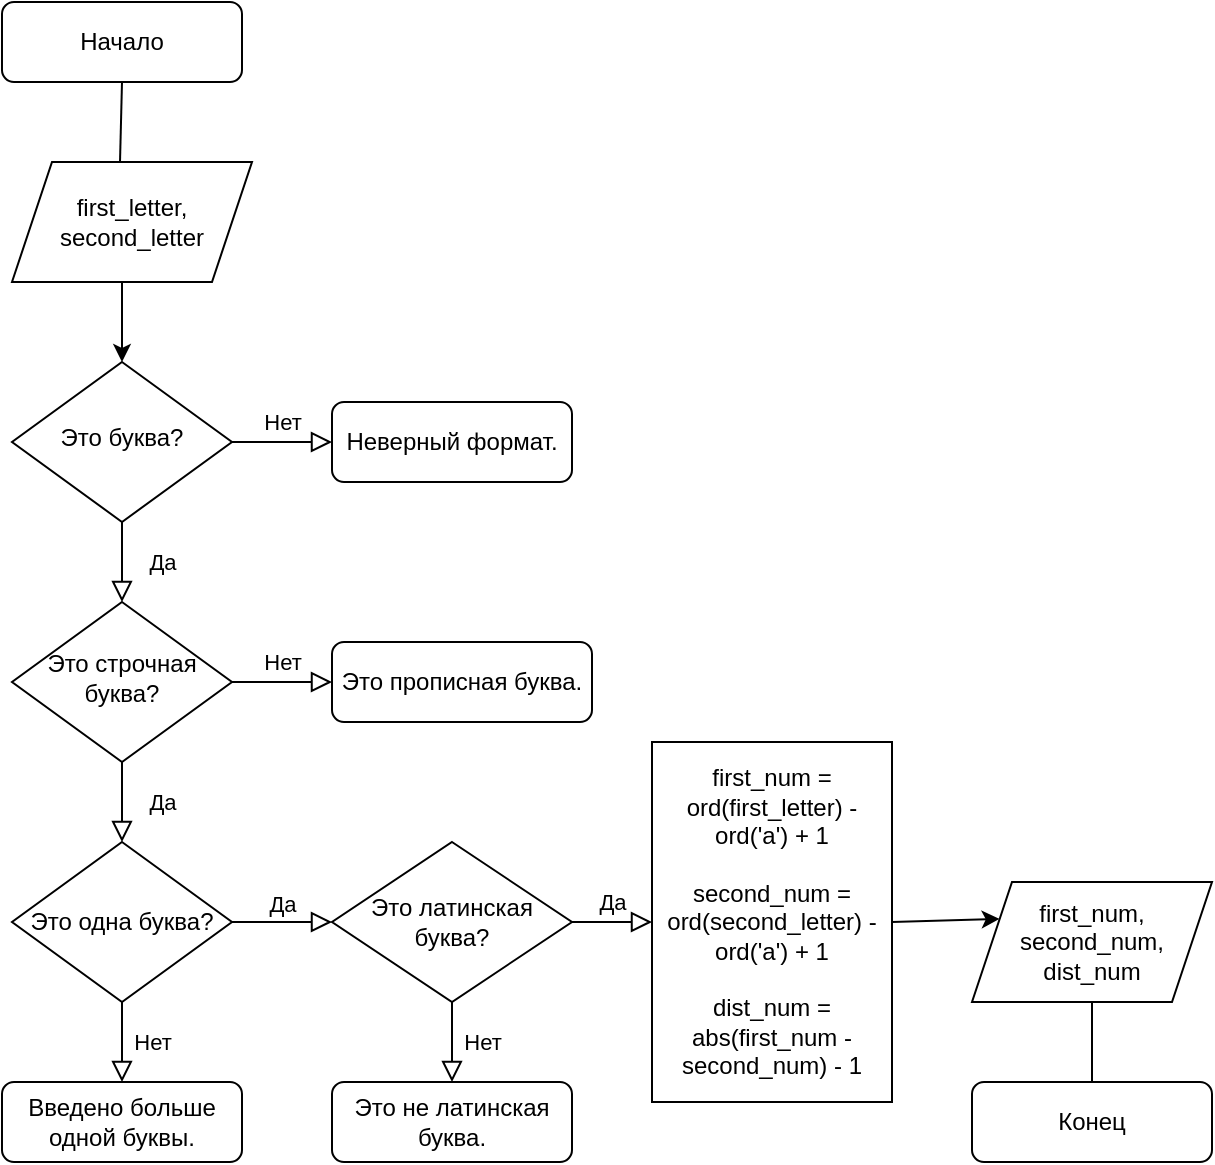 <mxfile version="20.2.3" type="device" pages="4"><diagram id="C5RBs43oDa-KdzZeNtuy" name="ex_4"><mxGraphModel dx="1038" dy="649" grid="1" gridSize="10" guides="1" tooltips="1" connect="1" arrows="1" fold="1" page="1" pageScale="1" pageWidth="827" pageHeight="1169" math="0" shadow="0"><root><mxCell id="WIyWlLk6GJQsqaUBKTNV-0"/><mxCell id="WIyWlLk6GJQsqaUBKTNV-1" parent="WIyWlLk6GJQsqaUBKTNV-0"/><mxCell id="WIyWlLk6GJQsqaUBKTNV-3" value="Начало" style="rounded=1;whiteSpace=wrap;html=1;fontSize=12;glass=0;strokeWidth=1;shadow=0;" parent="WIyWlLk6GJQsqaUBKTNV-1" vertex="1"><mxGeometry x="155" y="20" width="120" height="40" as="geometry"/></mxCell><mxCell id="WIyWlLk6GJQsqaUBKTNV-4" value="Да" style="rounded=0;html=1;jettySize=auto;orthogonalLoop=1;fontSize=11;endArrow=block;endFill=0;endSize=8;strokeWidth=1;shadow=0;labelBackgroundColor=none;edgeStyle=orthogonalEdgeStyle;" parent="WIyWlLk6GJQsqaUBKTNV-1" source="WIyWlLk6GJQsqaUBKTNV-6" target="WIyWlLk6GJQsqaUBKTNV-10" edge="1"><mxGeometry y="20" relative="1" as="geometry"><mxPoint as="offset"/></mxGeometry></mxCell><mxCell id="WIyWlLk6GJQsqaUBKTNV-5" value="Нет" style="edgeStyle=orthogonalEdgeStyle;rounded=0;html=1;jettySize=auto;orthogonalLoop=1;fontSize=11;endArrow=block;endFill=0;endSize=8;strokeWidth=1;shadow=0;labelBackgroundColor=none;" parent="WIyWlLk6GJQsqaUBKTNV-1" source="WIyWlLk6GJQsqaUBKTNV-6" target="WIyWlLk6GJQsqaUBKTNV-7" edge="1"><mxGeometry y="10" relative="1" as="geometry"><mxPoint as="offset"/></mxGeometry></mxCell><mxCell id="WIyWlLk6GJQsqaUBKTNV-6" value="Это буква?" style="rhombus;whiteSpace=wrap;html=1;shadow=0;fontFamily=Helvetica;fontSize=12;align=center;strokeWidth=1;spacing=6;spacingTop=-4;" parent="WIyWlLk6GJQsqaUBKTNV-1" vertex="1"><mxGeometry x="160" y="200" width="110" height="80" as="geometry"/></mxCell><mxCell id="WIyWlLk6GJQsqaUBKTNV-7" value="Неверный формат." style="rounded=1;whiteSpace=wrap;html=1;fontSize=12;glass=0;strokeWidth=1;shadow=0;" parent="WIyWlLk6GJQsqaUBKTNV-1" vertex="1"><mxGeometry x="320" y="220" width="120" height="40" as="geometry"/></mxCell><mxCell id="WIyWlLk6GJQsqaUBKTNV-8" value="Нет" style="rounded=0;html=1;jettySize=auto;orthogonalLoop=1;fontSize=11;endArrow=block;endFill=0;endSize=8;strokeWidth=1;shadow=0;labelBackgroundColor=none;edgeStyle=orthogonalEdgeStyle;exitX=0.5;exitY=1;exitDx=0;exitDy=0;" parent="WIyWlLk6GJQsqaUBKTNV-1" source="4uCrfu8jFjN3bp56t5p_-3" target="WIyWlLk6GJQsqaUBKTNV-11" edge="1"><mxGeometry y="15" relative="1" as="geometry"><mxPoint as="offset"/><mxPoint x="210" y="540" as="sourcePoint"/></mxGeometry></mxCell><mxCell id="WIyWlLk6GJQsqaUBKTNV-9" value="Нет" style="edgeStyle=orthogonalEdgeStyle;rounded=0;html=1;jettySize=auto;orthogonalLoop=1;fontSize=11;endArrow=block;endFill=0;endSize=8;strokeWidth=1;shadow=0;labelBackgroundColor=none;" parent="WIyWlLk6GJQsqaUBKTNV-1" source="WIyWlLk6GJQsqaUBKTNV-10" target="WIyWlLk6GJQsqaUBKTNV-12" edge="1"><mxGeometry y="10" relative="1" as="geometry"><mxPoint as="offset"/></mxGeometry></mxCell><mxCell id="WIyWlLk6GJQsqaUBKTNV-10" value="Это строчная буква?" style="rhombus;whiteSpace=wrap;html=1;shadow=0;fontFamily=Helvetica;fontSize=12;align=center;strokeWidth=1;spacing=6;spacingTop=-4;" parent="WIyWlLk6GJQsqaUBKTNV-1" vertex="1"><mxGeometry x="160" y="320" width="110" height="80" as="geometry"/></mxCell><mxCell id="WIyWlLk6GJQsqaUBKTNV-11" value="Введено больше одной буквы." style="rounded=1;whiteSpace=wrap;html=1;fontSize=12;glass=0;strokeWidth=1;shadow=0;" parent="WIyWlLk6GJQsqaUBKTNV-1" vertex="1"><mxGeometry x="155" y="560" width="120" height="40" as="geometry"/></mxCell><mxCell id="WIyWlLk6GJQsqaUBKTNV-12" value="Это прописная буква." style="rounded=1;whiteSpace=wrap;html=1;fontSize=12;glass=0;strokeWidth=1;shadow=0;" parent="WIyWlLk6GJQsqaUBKTNV-1" vertex="1"><mxGeometry x="320" y="340" width="130" height="40" as="geometry"/></mxCell><mxCell id="4uCrfu8jFjN3bp56t5p_-0" value="first_letter,&lt;br&gt;second_letter" style="shape=parallelogram;perimeter=parallelogramPerimeter;whiteSpace=wrap;html=1;fixedSize=1;" vertex="1" parent="WIyWlLk6GJQsqaUBKTNV-1"><mxGeometry x="160" y="100" width="120" height="60" as="geometry"/></mxCell><mxCell id="4uCrfu8jFjN3bp56t5p_-3" value="Это одна буква?" style="rhombus;whiteSpace=wrap;html=1;" vertex="1" parent="WIyWlLk6GJQsqaUBKTNV-1"><mxGeometry x="160" y="440" width="110" height="80" as="geometry"/></mxCell><mxCell id="4uCrfu8jFjN3bp56t5p_-5" value="Да" style="rounded=0;html=1;jettySize=auto;orthogonalLoop=1;fontSize=11;endArrow=block;endFill=0;endSize=8;strokeWidth=1;shadow=0;labelBackgroundColor=none;edgeStyle=orthogonalEdgeStyle;exitX=0.5;exitY=1;exitDx=0;exitDy=0;entryX=0.5;entryY=0;entryDx=0;entryDy=0;" edge="1" parent="WIyWlLk6GJQsqaUBKTNV-1" source="WIyWlLk6GJQsqaUBKTNV-10" target="4uCrfu8jFjN3bp56t5p_-3"><mxGeometry y="20" relative="1" as="geometry"><mxPoint as="offset"/><mxPoint x="225" y="290" as="sourcePoint"/><mxPoint x="225" y="330" as="targetPoint"/></mxGeometry></mxCell><mxCell id="4uCrfu8jFjN3bp56t5p_-6" value="Да" style="edgeStyle=orthogonalEdgeStyle;rounded=0;html=1;jettySize=auto;orthogonalLoop=1;fontSize=11;endArrow=block;endFill=0;endSize=8;strokeWidth=1;shadow=0;labelBackgroundColor=none;exitX=1;exitY=0.5;exitDx=0;exitDy=0;" edge="1" parent="WIyWlLk6GJQsqaUBKTNV-1" source="4uCrfu8jFjN3bp56t5p_-3"><mxGeometry y="10" relative="1" as="geometry"><mxPoint as="offset"/><mxPoint x="280" y="370" as="sourcePoint"/><mxPoint x="320" y="480" as="targetPoint"/></mxGeometry></mxCell><mxCell id="4uCrfu8jFjN3bp56t5p_-7" value="first_num = ord(first_letter) - ord('a') + 1&lt;br&gt;&amp;nbsp; &amp;nbsp; &amp;nbsp; &amp;nbsp; &amp;nbsp; &amp;nbsp; &amp;nbsp; &amp;nbsp; second_num = ord(second_letter) - ord('a') + 1&lt;br&gt;&lt;br&gt;dist_num = abs(first_num - second_num) - 1" style="rounded=0;whiteSpace=wrap;html=1;" vertex="1" parent="WIyWlLk6GJQsqaUBKTNV-1"><mxGeometry x="480" y="390" width="120" height="180" as="geometry"/></mxCell><mxCell id="4uCrfu8jFjN3bp56t5p_-8" value="Это латинская буква?" style="rhombus;whiteSpace=wrap;html=1;" vertex="1" parent="WIyWlLk6GJQsqaUBKTNV-1"><mxGeometry x="320" y="440" width="120" height="80" as="geometry"/></mxCell><mxCell id="4uCrfu8jFjN3bp56t5p_-9" value="Нет" style="rounded=0;html=1;jettySize=auto;orthogonalLoop=1;fontSize=11;endArrow=block;endFill=0;endSize=8;strokeWidth=1;shadow=0;labelBackgroundColor=none;edgeStyle=orthogonalEdgeStyle;exitX=0.5;exitY=1;exitDx=0;exitDy=0;" edge="1" parent="WIyWlLk6GJQsqaUBKTNV-1" source="4uCrfu8jFjN3bp56t5p_-8"><mxGeometry y="15" relative="1" as="geometry"><mxPoint as="offset"/><mxPoint x="225" y="530" as="sourcePoint"/><mxPoint x="380" y="560" as="targetPoint"/></mxGeometry></mxCell><mxCell id="4uCrfu8jFjN3bp56t5p_-10" value="Это не латинская буква." style="rounded=1;whiteSpace=wrap;html=1;fontSize=12;glass=0;strokeWidth=1;shadow=0;" vertex="1" parent="WIyWlLk6GJQsqaUBKTNV-1"><mxGeometry x="320" y="560" width="120" height="40" as="geometry"/></mxCell><mxCell id="4uCrfu8jFjN3bp56t5p_-11" value="Да" style="edgeStyle=orthogonalEdgeStyle;rounded=0;html=1;jettySize=auto;orthogonalLoop=1;fontSize=11;endArrow=block;endFill=0;endSize=8;strokeWidth=1;shadow=0;labelBackgroundColor=none;exitX=1;exitY=0.5;exitDx=0;exitDy=0;entryX=0;entryY=0.5;entryDx=0;entryDy=0;" edge="1" parent="WIyWlLk6GJQsqaUBKTNV-1" source="4uCrfu8jFjN3bp56t5p_-8" target="4uCrfu8jFjN3bp56t5p_-7"><mxGeometry y="10" relative="1" as="geometry"><mxPoint as="offset"/><mxPoint x="280" y="490" as="sourcePoint"/><mxPoint x="330" y="490" as="targetPoint"/></mxGeometry></mxCell><mxCell id="4uCrfu8jFjN3bp56t5p_-12" value="first_num, second_num,&lt;br&gt;dist_num" style="shape=parallelogram;perimeter=parallelogramPerimeter;whiteSpace=wrap;html=1;fixedSize=1;" vertex="1" parent="WIyWlLk6GJQsqaUBKTNV-1"><mxGeometry x="640" y="460" width="120" height="60" as="geometry"/></mxCell><mxCell id="4uCrfu8jFjN3bp56t5p_-13" value="" style="endArrow=classic;html=1;rounded=0;exitX=1;exitY=0.5;exitDx=0;exitDy=0;entryX=0;entryY=0.25;entryDx=0;entryDy=0;" edge="1" parent="WIyWlLk6GJQsqaUBKTNV-1" source="4uCrfu8jFjN3bp56t5p_-7" target="4uCrfu8jFjN3bp56t5p_-12"><mxGeometry width="50" height="50" relative="1" as="geometry"><mxPoint x="390" y="340" as="sourcePoint"/><mxPoint x="440" y="290" as="targetPoint"/></mxGeometry></mxCell><mxCell id="4uCrfu8jFjN3bp56t5p_-14" value="Конец" style="rounded=1;whiteSpace=wrap;html=1;" vertex="1" parent="WIyWlLk6GJQsqaUBKTNV-1"><mxGeometry x="640" y="560" width="120" height="40" as="geometry"/></mxCell><mxCell id="4uCrfu8jFjN3bp56t5p_-17" value="" style="endArrow=none;html=1;rounded=0;entryX=0.5;entryY=1;entryDx=0;entryDy=0;" edge="1" parent="WIyWlLk6GJQsqaUBKTNV-1" source="4uCrfu8jFjN3bp56t5p_-14" target="4uCrfu8jFjN3bp56t5p_-12"><mxGeometry width="50" height="50" relative="1" as="geometry"><mxPoint x="700" y="360" as="sourcePoint"/><mxPoint x="440" y="290" as="targetPoint"/></mxGeometry></mxCell><mxCell id="4uCrfu8jFjN3bp56t5p_-20" value="" style="endArrow=none;html=1;rounded=0;entryX=0.5;entryY=1;entryDx=0;entryDy=0;exitX=0.45;exitY=0;exitDx=0;exitDy=0;exitPerimeter=0;" edge="1" parent="WIyWlLk6GJQsqaUBKTNV-1" source="4uCrfu8jFjN3bp56t5p_-0" target="WIyWlLk6GJQsqaUBKTNV-3"><mxGeometry width="50" height="50" relative="1" as="geometry"><mxPoint x="210" y="100" as="sourcePoint"/><mxPoint x="440" y="270" as="targetPoint"/></mxGeometry></mxCell><mxCell id="zaW9KpbAUwuk3HVFh_DH-0" value="" style="endArrow=classic;html=1;rounded=0;entryX=0.5;entryY=0;entryDx=0;entryDy=0;" edge="1" parent="WIyWlLk6GJQsqaUBKTNV-1" target="WIyWlLk6GJQsqaUBKTNV-6"><mxGeometry width="50" height="50" relative="1" as="geometry"><mxPoint x="215" y="160" as="sourcePoint"/><mxPoint x="440" y="270" as="targetPoint"/></mxGeometry></mxCell></root></mxGraphModel></diagram><diagram id="iiDLKP-xwGskPPHnh_US" name="ex_5"><mxGraphModel dx="1038" dy="649" grid="1" gridSize="10" guides="1" tooltips="1" connect="1" arrows="1" fold="1" page="1" pageScale="1" pageWidth="827" pageHeight="1169" math="0" shadow="0"><root><mxCell id="0"/><mxCell id="1" parent="0"/><mxCell id="eA4qs_m6wCgcgXpE63TD-1" value="Начало" style="rounded=1;whiteSpace=wrap;html=1;" vertex="1" parent="1"><mxGeometry x="340" y="10" width="120" height="40" as="geometry"/></mxCell><mxCell id="eA4qs_m6wCgcgXpE63TD-2" value="letter_num" style="shape=parallelogram;perimeter=parallelogramPerimeter;whiteSpace=wrap;html=1;fixedSize=1;" vertex="1" parent="1"><mxGeometry x="340" y="80" width="120" height="60" as="geometry"/></mxCell><mxCell id="eA4qs_m6wCgcgXpE63TD-3" value="" style="endArrow=none;html=1;rounded=0;entryX=0.5;entryY=1;entryDx=0;entryDy=0;" edge="1" parent="1" target="eA4qs_m6wCgcgXpE63TD-1"><mxGeometry width="50" height="50" relative="1" as="geometry"><mxPoint x="400" y="80" as="sourcePoint"/><mxPoint x="440" y="310" as="targetPoint"/></mxGeometry></mxCell><mxCell id="Mok4ckC1aygqsvPMvM0u-1" value="Это целое число?" style="rhombus;whiteSpace=wrap;html=1;" vertex="1" parent="1"><mxGeometry x="340" y="180" width="120" height="80" as="geometry"/></mxCell><mxCell id="Mok4ckC1aygqsvPMvM0u-2" value="" style="endArrow=classic;html=1;rounded=0;exitX=0.5;exitY=1;exitDx=0;exitDy=0;" edge="1" parent="1" source="eA4qs_m6wCgcgXpE63TD-2"><mxGeometry width="50" height="50" relative="1" as="geometry"><mxPoint x="390" y="360" as="sourcePoint"/><mxPoint x="400" y="180" as="targetPoint"/></mxGeometry></mxCell><mxCell id="FdSDcuP5Me_Wp4gCUfIZ-1" value="Да" style="rounded=0;html=1;jettySize=auto;orthogonalLoop=1;fontSize=11;endArrow=block;endFill=0;endSize=8;strokeWidth=1;shadow=0;labelBackgroundColor=none;edgeStyle=orthogonalEdgeStyle;exitX=0.5;exitY=1;exitDx=0;exitDy=0;" edge="1" parent="1" source="Mok4ckC1aygqsvPMvM0u-1"><mxGeometry y="20" relative="1" as="geometry"><mxPoint as="offset"/><mxPoint x="215" y="280" as="sourcePoint"/><mxPoint x="400" y="300" as="targetPoint"/></mxGeometry></mxCell><mxCell id="FdSDcuP5Me_Wp4gCUfIZ-2" value="Нет" style="rounded=0;html=1;jettySize=auto;orthogonalLoop=1;fontSize=11;endArrow=block;endFill=0;endSize=8;strokeWidth=1;shadow=0;labelBackgroundColor=none;edgeStyle=orthogonalEdgeStyle;exitX=1;exitY=0.5;exitDx=0;exitDy=0;" edge="1" parent="1" source="Mok4ckC1aygqsvPMvM0u-1" target="9ztmVni5oPFl_Hl8jw2W-1"><mxGeometry y="10" relative="1" as="geometry"><mxPoint as="offset"/><mxPoint x="225" y="290" as="sourcePoint"/><mxPoint x="500" y="220" as="targetPoint"/></mxGeometry></mxCell><mxCell id="9ztmVni5oPFl_Hl8jw2W-1" value="Неверный формат." style="rounded=1;whiteSpace=wrap;html=1;" vertex="1" parent="1"><mxGeometry x="520" y="200" width="120" height="40" as="geometry"/></mxCell><mxCell id="9ztmVni5oPFl_Hl8jw2W-2" value="В диапазоне &lt;br&gt;от 1 до 26?" style="rhombus;whiteSpace=wrap;html=1;" vertex="1" parent="1"><mxGeometry x="340" y="300" width="120" height="80" as="geometry"/></mxCell><mxCell id="9ztmVni5oPFl_Hl8jw2W-3" value="Да" style="rounded=0;html=1;jettySize=auto;orthogonalLoop=1;fontSize=11;endArrow=block;endFill=0;endSize=8;strokeWidth=1;shadow=0;labelBackgroundColor=none;edgeStyle=orthogonalEdgeStyle;exitX=0.5;exitY=1;exitDx=0;exitDy=0;" edge="1" parent="1" source="9ztmVni5oPFl_Hl8jw2W-2"><mxGeometry y="20" relative="1" as="geometry"><mxPoint as="offset"/><mxPoint x="215" y="400" as="sourcePoint"/><mxPoint x="400" y="420" as="targetPoint"/></mxGeometry></mxCell><mxCell id="9ztmVni5oPFl_Hl8jw2W-4" value="В латинском алфавите 26 букв." style="rounded=1;whiteSpace=wrap;html=1;" vertex="1" parent="1"><mxGeometry x="520" y="320" width="120" height="40" as="geometry"/></mxCell><mxCell id="9ztmVni5oPFl_Hl8jw2W-5" value="Нет" style="rounded=0;html=1;jettySize=auto;orthogonalLoop=1;fontSize=11;endArrow=block;endFill=0;endSize=8;strokeWidth=1;shadow=0;labelBackgroundColor=none;edgeStyle=orthogonalEdgeStyle;exitX=1;exitY=0.5;exitDx=0;exitDy=0;entryX=0;entryY=0.5;entryDx=0;entryDy=0;" edge="1" parent="1" source="9ztmVni5oPFl_Hl8jw2W-2" target="9ztmVni5oPFl_Hl8jw2W-4"><mxGeometry y="10" relative="1" as="geometry"><mxPoint as="offset"/><mxPoint x="470" y="230" as="sourcePoint"/><mxPoint x="520" y="340" as="targetPoint"/></mxGeometry></mxCell><mxCell id="9ztmVni5oPFl_Hl8jw2W-6" value="&lt;div&gt;letter_num += ord('a') - 1&lt;/div&gt;&lt;div&gt;&lt;span style=&quot;background-color: initial;&quot;&gt;letter = chr(letter_num)&lt;/span&gt;&lt;/div&gt;" style="rounded=0;whiteSpace=wrap;html=1;" vertex="1" parent="1"><mxGeometry x="330" y="420" width="140" height="60" as="geometry"/></mxCell><mxCell id="9ztmVni5oPFl_Hl8jw2W-7" value="letter&amp;nbsp;" style="shape=parallelogram;perimeter=parallelogramPerimeter;whiteSpace=wrap;html=1;fixedSize=1;" vertex="1" parent="1"><mxGeometry x="340" y="510" width="120" height="40" as="geometry"/></mxCell><mxCell id="9ztmVni5oPFl_Hl8jw2W-8" value="" style="endArrow=classic;html=1;rounded=0;exitX=0.5;exitY=1;exitDx=0;exitDy=0;entryX=0.5;entryY=0;entryDx=0;entryDy=0;" edge="1" parent="1" source="9ztmVni5oPFl_Hl8jw2W-6" target="9ztmVni5oPFl_Hl8jw2W-7"><mxGeometry width="50" height="50" relative="1" as="geometry"><mxPoint x="390" y="340" as="sourcePoint"/><mxPoint x="440" y="290" as="targetPoint"/></mxGeometry></mxCell><mxCell id="9ztmVni5oPFl_Hl8jw2W-9" value="Конец" style="rounded=1;whiteSpace=wrap;html=1;" vertex="1" parent="1"><mxGeometry x="340" y="585" width="120" height="35" as="geometry"/></mxCell><mxCell id="9ztmVni5oPFl_Hl8jw2W-10" value="" style="endArrow=none;html=1;rounded=0;exitX=0.5;exitY=1;exitDx=0;exitDy=0;entryX=0.5;entryY=0;entryDx=0;entryDy=0;" edge="1" parent="1" source="9ztmVni5oPFl_Hl8jw2W-7" target="9ztmVni5oPFl_Hl8jw2W-9"><mxGeometry width="50" height="50" relative="1" as="geometry"><mxPoint x="390" y="340" as="sourcePoint"/><mxPoint x="400" y="580" as="targetPoint"/></mxGeometry></mxCell></root></mxGraphModel></diagram><diagram id="AZ08ZzhoFQ9tDhccTUc5" name="ex_7"><mxGraphModel dx="1038" dy="649" grid="1" gridSize="10" guides="1" tooltips="1" connect="1" arrows="1" fold="1" page="1" pageScale="1" pageWidth="827" pageHeight="1169" math="0" shadow="0"><root><mxCell id="0"/><mxCell id="1" parent="0"/><mxCell id="XtWGCQ038AxXsWA8PulO-1" value="year" style="shape=parallelogram;perimeter=parallelogramPerimeter;whiteSpace=wrap;html=1;fixedSize=1;" vertex="1" parent="1"><mxGeometry x="280" y="90" width="120" height="40" as="geometry"/></mxCell><mxCell id="XtWGCQ038AxXsWA8PulO-2" value="" style="endArrow=none;html=1;rounded=0;entryX=0.5;entryY=1;entryDx=0;entryDy=0;" edge="1" parent="1"><mxGeometry width="50" height="50" relative="1" as="geometry"><mxPoint x="340" y="90" as="sourcePoint"/><mxPoint x="340" y="60" as="targetPoint"/></mxGeometry></mxCell><mxCell id="XtWGCQ038AxXsWA8PulO-3" value="Это целое число?" style="rhombus;whiteSpace=wrap;html=1;" vertex="1" parent="1"><mxGeometry x="280" y="160" width="120" height="80" as="geometry"/></mxCell><mxCell id="XtWGCQ038AxXsWA8PulO-4" value="" style="endArrow=classic;html=1;rounded=0;exitX=0.5;exitY=1;exitDx=0;exitDy=0;" edge="1" parent="1" source="XtWGCQ038AxXsWA8PulO-1"><mxGeometry width="50" height="50" relative="1" as="geometry"><mxPoint x="330" y="370" as="sourcePoint"/><mxPoint x="340" y="160" as="targetPoint"/></mxGeometry></mxCell><mxCell id="XtWGCQ038AxXsWA8PulO-5" value="Да" style="rounded=0;html=1;jettySize=auto;orthogonalLoop=1;fontSize=11;endArrow=block;endFill=0;endSize=8;strokeWidth=1;shadow=0;labelBackgroundColor=none;edgeStyle=orthogonalEdgeStyle;exitX=0.5;exitY=1;exitDx=0;exitDy=0;" edge="1" parent="1" source="XtWGCQ038AxXsWA8PulO-3"><mxGeometry y="20" relative="1" as="geometry"><mxPoint as="offset"/><mxPoint x="155" y="290" as="sourcePoint"/><mxPoint x="340" y="280" as="targetPoint"/></mxGeometry></mxCell><mxCell id="XtWGCQ038AxXsWA8PulO-6" value="Нет" style="rounded=0;html=1;jettySize=auto;orthogonalLoop=1;fontSize=11;endArrow=block;endFill=0;endSize=8;strokeWidth=1;shadow=0;labelBackgroundColor=none;edgeStyle=orthogonalEdgeStyle;exitX=1;exitY=0.5;exitDx=0;exitDy=0;" edge="1" parent="1" source="XtWGCQ038AxXsWA8PulO-3" target="XtWGCQ038AxXsWA8PulO-7"><mxGeometry y="10" relative="1" as="geometry"><mxPoint as="offset"/><mxPoint x="165" y="300" as="sourcePoint"/><mxPoint x="440" y="230" as="targetPoint"/></mxGeometry></mxCell><mxCell id="XtWGCQ038AxXsWA8PulO-7" value="Неверный формат." style="rounded=1;whiteSpace=wrap;html=1;" vertex="1" parent="1"><mxGeometry x="460" y="180" width="120" height="40" as="geometry"/></mxCell><mxCell id="XtWGCQ038AxXsWA8PulO-8" value="Число больше 0?" style="rhombus;whiteSpace=wrap;html=1;" vertex="1" parent="1"><mxGeometry x="280" y="280" width="120" height="80" as="geometry"/></mxCell><mxCell id="XtWGCQ038AxXsWA8PulO-9" value="Да" style="rounded=0;html=1;jettySize=auto;orthogonalLoop=1;fontSize=11;endArrow=block;endFill=0;endSize=8;strokeWidth=1;shadow=0;labelBackgroundColor=none;edgeStyle=orthogonalEdgeStyle;exitX=0.5;exitY=1;exitDx=0;exitDy=0;" edge="1" parent="1" source="XtWGCQ038AxXsWA8PulO-8"><mxGeometry y="20" relative="1" as="geometry"><mxPoint as="offset"/><mxPoint x="155" y="410" as="sourcePoint"/><mxPoint x="340" y="400" as="targetPoint"/></mxGeometry></mxCell><mxCell id="XtWGCQ038AxXsWA8PulO-10" value="Это не наша эра." style="rounded=1;whiteSpace=wrap;html=1;" vertex="1" parent="1"><mxGeometry x="460" y="300" width="120" height="40" as="geometry"/></mxCell><mxCell id="XtWGCQ038AxXsWA8PulO-11" value="Нет" style="rounded=0;html=1;jettySize=auto;orthogonalLoop=1;fontSize=11;endArrow=block;endFill=0;endSize=8;strokeWidth=1;shadow=0;labelBackgroundColor=none;edgeStyle=orthogonalEdgeStyle;exitX=1;exitY=0.5;exitDx=0;exitDy=0;entryX=0;entryY=0.5;entryDx=0;entryDy=0;" edge="1" parent="1" source="XtWGCQ038AxXsWA8PulO-8" target="XtWGCQ038AxXsWA8PulO-10"><mxGeometry y="10" relative="1" as="geometry"><mxPoint as="offset"/><mxPoint x="410" y="240" as="sourcePoint"/><mxPoint x="460" y="350" as="targetPoint"/></mxGeometry></mxCell><mxCell id="XtWGCQ038AxXsWA8PulO-14" value="" style="endArrow=classic;html=1;rounded=0;exitX=0.5;exitY=1;exitDx=0;exitDy=0;" edge="1" parent="1" source="XtWGCQ038AxXsWA8PulO-19"><mxGeometry width="50" height="50" relative="1" as="geometry"><mxPoint x="340" y="490" as="sourcePoint"/><mxPoint x="340" y="500" as="targetPoint"/></mxGeometry></mxCell><mxCell id="XtWGCQ038AxXsWA8PulO-15" value="Високосный год." style="rounded=1;whiteSpace=wrap;html=1;" vertex="1" parent="1"><mxGeometry x="280" y="620" width="120" height="40" as="geometry"/></mxCell><mxCell id="XtWGCQ038AxXsWA8PulO-17" value="Начало" style="rounded=1;whiteSpace=wrap;html=1;" vertex="1" parent="1"><mxGeometry x="280" y="20" width="120" height="40" as="geometry"/></mxCell><mxCell id="XtWGCQ038AxXsWA8PulO-18" value="modulo_400 == 0 &lt;br&gt;or (modulo_4 == 0 and modulo_100 != 0)" style="rhombus;whiteSpace=wrap;html=1;" vertex="1" parent="1"><mxGeometry x="250" y="500" width="180" height="80" as="geometry"/></mxCell><mxCell id="XtWGCQ038AxXsWA8PulO-19" value="&lt;div&gt;modulo_400 = year % 400&lt;/div&gt;&lt;div&gt;modulo_100 = year % 100&lt;/div&gt;&lt;div&gt;&lt;span style=&quot;background-color: initial;&quot;&gt;modulo_4 = year % 4&lt;/span&gt;&lt;/div&gt;" style="rounded=0;whiteSpace=wrap;html=1;" vertex="1" parent="1"><mxGeometry x="260" y="400" width="160" height="60" as="geometry"/></mxCell><mxCell id="XtWGCQ038AxXsWA8PulO-20" value="Да" style="rounded=0;html=1;jettySize=auto;orthogonalLoop=1;fontSize=11;endArrow=block;endFill=0;endSize=8;strokeWidth=1;shadow=0;labelBackgroundColor=none;edgeStyle=orthogonalEdgeStyle;exitX=0.5;exitY=1;exitDx=0;exitDy=0;entryX=0.5;entryY=0;entryDx=0;entryDy=0;" edge="1" parent="1" source="XtWGCQ038AxXsWA8PulO-18" target="XtWGCQ038AxXsWA8PulO-15"><mxGeometry y="20" relative="1" as="geometry"><mxPoint as="offset"/><mxPoint x="350" y="400" as="sourcePoint"/><mxPoint x="340" y="600" as="targetPoint"/></mxGeometry></mxCell><mxCell id="XtWGCQ038AxXsWA8PulO-21" value="Невисокосный год." style="rounded=1;whiteSpace=wrap;html=1;" vertex="1" parent="1"><mxGeometry x="470" y="522.5" width="120" height="35" as="geometry"/></mxCell><mxCell id="XtWGCQ038AxXsWA8PulO-22" value="Нет" style="rounded=0;html=1;jettySize=auto;orthogonalLoop=1;fontSize=11;endArrow=block;endFill=0;endSize=8;strokeWidth=1;shadow=0;labelBackgroundColor=none;edgeStyle=orthogonalEdgeStyle;exitX=1;exitY=0.5;exitDx=0;exitDy=0;entryX=0;entryY=0.5;entryDx=0;entryDy=0;" edge="1" parent="1" source="XtWGCQ038AxXsWA8PulO-18" target="XtWGCQ038AxXsWA8PulO-21"><mxGeometry y="10" relative="1" as="geometry"><mxPoint as="offset"/><mxPoint x="410" y="360" as="sourcePoint"/><mxPoint x="470" y="360" as="targetPoint"/></mxGeometry></mxCell></root></mxGraphModel></diagram><diagram id="HnVlQHZi1vxAiLo2NWm1" name="ex_8"><mxGraphModel dx="1038" dy="649" grid="1" gridSize="10" guides="1" tooltips="1" connect="1" arrows="1" fold="1" page="1" pageScale="1" pageWidth="827" pageHeight="1169" math="0" shadow="0"><root><mxCell id="0"/><mxCell id="1" parent="0"/><mxCell id="HzsxM_FaWa5hPdzqXvIG-1" value="Начало" style="rounded=1;whiteSpace=wrap;html=1;" vertex="1" parent="1"><mxGeometry x="340" y="10" width="120" height="40" as="geometry"/></mxCell><mxCell id="HzsxM_FaWa5hPdzqXvIG-2" value="first_num, second_num,&lt;br&gt;third_num" style="shape=parallelogram;perimeter=parallelogramPerimeter;whiteSpace=wrap;html=1;fixedSize=1;" vertex="1" parent="1"><mxGeometry x="340" y="80" width="120" height="60" as="geometry"/></mxCell><mxCell id="HzsxM_FaWa5hPdzqXvIG-3" value="" style="endArrow=none;html=1;rounded=0;entryX=0.5;entryY=1;entryDx=0;entryDy=0;" edge="1" parent="1" target="HzsxM_FaWa5hPdzqXvIG-1"><mxGeometry width="50" height="50" relative="1" as="geometry"><mxPoint x="400" y="80" as="sourcePoint"/><mxPoint x="440" y="310" as="targetPoint"/></mxGeometry></mxCell><mxCell id="HzsxM_FaWa5hPdzqXvIG-4" value="Это числа?" style="rhombus;whiteSpace=wrap;html=1;" vertex="1" parent="1"><mxGeometry x="340" y="180" width="120" height="80" as="geometry"/></mxCell><mxCell id="HzsxM_FaWa5hPdzqXvIG-5" value="" style="endArrow=classic;html=1;rounded=0;exitX=0.5;exitY=1;exitDx=0;exitDy=0;" edge="1" parent="1" source="HzsxM_FaWa5hPdzqXvIG-2"><mxGeometry width="50" height="50" relative="1" as="geometry"><mxPoint x="390" y="360" as="sourcePoint"/><mxPoint x="400" y="180" as="targetPoint"/></mxGeometry></mxCell><mxCell id="HzsxM_FaWa5hPdzqXvIG-6" value="Да" style="rounded=0;html=1;jettySize=auto;orthogonalLoop=1;fontSize=11;endArrow=block;endFill=0;endSize=8;strokeWidth=1;shadow=0;labelBackgroundColor=none;edgeStyle=orthogonalEdgeStyle;exitX=0.5;exitY=1;exitDx=0;exitDy=0;" edge="1" parent="1" source="HzsxM_FaWa5hPdzqXvIG-4"><mxGeometry y="20" relative="1" as="geometry"><mxPoint as="offset"/><mxPoint x="215" y="280" as="sourcePoint"/><mxPoint x="400" y="300" as="targetPoint"/></mxGeometry></mxCell><mxCell id="HzsxM_FaWa5hPdzqXvIG-7" value="Нет" style="rounded=0;html=1;jettySize=auto;orthogonalLoop=1;fontSize=11;endArrow=block;endFill=0;endSize=8;strokeWidth=1;shadow=0;labelBackgroundColor=none;edgeStyle=orthogonalEdgeStyle;exitX=1;exitY=0.5;exitDx=0;exitDy=0;" edge="1" parent="1" source="HzsxM_FaWa5hPdzqXvIG-4" target="HzsxM_FaWa5hPdzqXvIG-8"><mxGeometry y="10" relative="1" as="geometry"><mxPoint as="offset"/><mxPoint x="225" y="290" as="sourcePoint"/><mxPoint x="500" y="220" as="targetPoint"/></mxGeometry></mxCell><mxCell id="HzsxM_FaWa5hPdzqXvIG-8" value="Неверный формат." style="rounded=1;whiteSpace=wrap;html=1;" vertex="1" parent="1"><mxGeometry x="520" y="200" width="120" height="40" as="geometry"/></mxCell><mxCell id="HzsxM_FaWa5hPdzqXvIG-13" value="&lt;div&gt;first_max = max(first_num, second_num)&lt;/div&gt;&lt;div&gt;&lt;span style=&quot;background-color: initial;&quot;&gt;second_max = max(second_num, third_num)&lt;/span&gt;&lt;/div&gt;&lt;div&gt;&lt;span style=&quot;background-color: initial;&quot;&gt;min(first_max, second_max)&lt;br&gt;&lt;/span&gt;&lt;/div&gt;" style="rounded=0;whiteSpace=wrap;html=1;" vertex="1" parent="1"><mxGeometry x="275" y="300" width="250" height="60" as="geometry"/></mxCell><mxCell id="HzsxM_FaWa5hPdzqXvIG-14" value="min(first_max, second_max)" style="shape=parallelogram;perimeter=parallelogramPerimeter;whiteSpace=wrap;html=1;fixedSize=1;" vertex="1" parent="1"><mxGeometry x="340" y="400" width="120" height="60" as="geometry"/></mxCell><mxCell id="HzsxM_FaWa5hPdzqXvIG-15" value="" style="endArrow=classic;html=1;rounded=0;exitX=0.5;exitY=1;exitDx=0;exitDy=0;entryX=0.5;entryY=0;entryDx=0;entryDy=0;" edge="1" parent="1" source="HzsxM_FaWa5hPdzqXvIG-13" target="HzsxM_FaWa5hPdzqXvIG-14"><mxGeometry width="50" height="50" relative="1" as="geometry"><mxPoint x="390" y="340" as="sourcePoint"/><mxPoint x="440" y="290" as="targetPoint"/></mxGeometry></mxCell><mxCell id="HzsxM_FaWa5hPdzqXvIG-16" value="Конец" style="rounded=1;whiteSpace=wrap;html=1;" vertex="1" parent="1"><mxGeometry x="340" y="500" width="120" height="35" as="geometry"/></mxCell><mxCell id="HzsxM_FaWa5hPdzqXvIG-17" value="" style="endArrow=none;html=1;rounded=0;exitX=0.5;exitY=1;exitDx=0;exitDy=0;entryX=0.5;entryY=0;entryDx=0;entryDy=0;" edge="1" parent="1" source="HzsxM_FaWa5hPdzqXvIG-14" target="HzsxM_FaWa5hPdzqXvIG-16"><mxGeometry width="50" height="50" relative="1" as="geometry"><mxPoint x="390" y="340" as="sourcePoint"/><mxPoint x="400" y="580" as="targetPoint"/></mxGeometry></mxCell></root></mxGraphModel></diagram></mxfile>